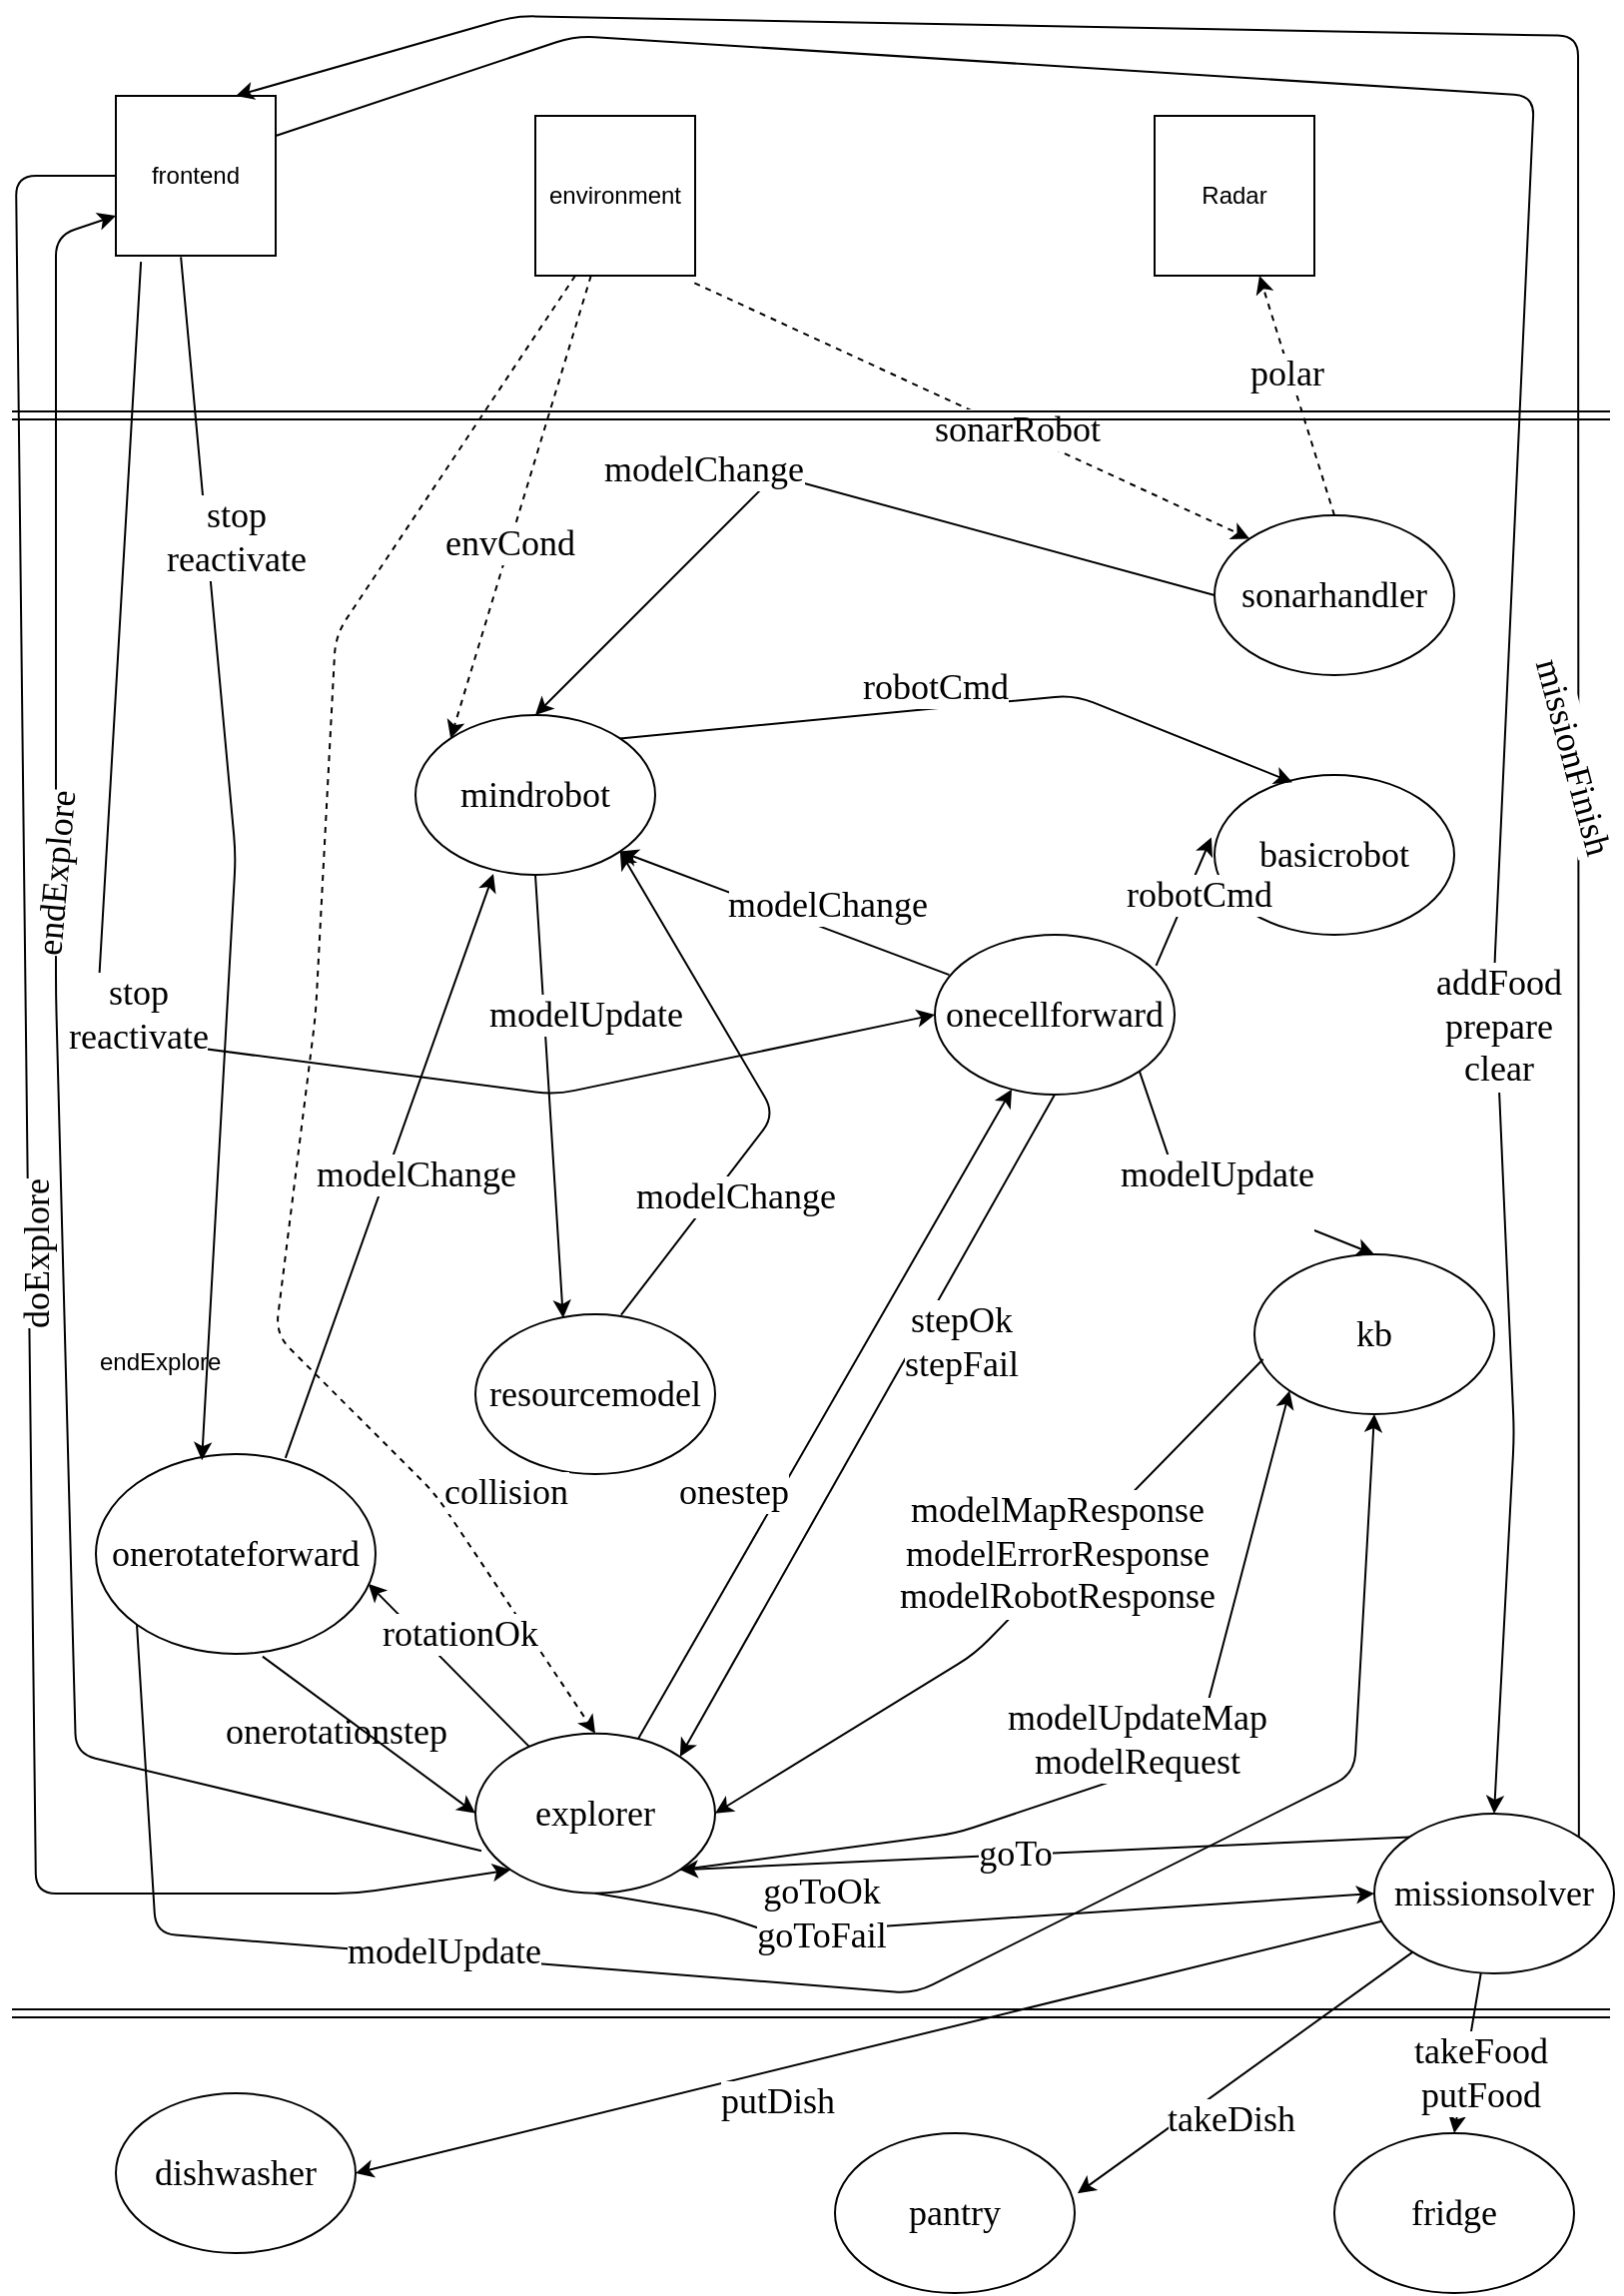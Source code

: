 <mxfile version="11.2.9" pages="1"><diagram id="qnwGsOSdM4iIrc8e4De0" name="Page-1"><mxGraphModel dx="4340" dy="2440" grid="1" gridSize="10" guides="1" tooltips="1" connect="1" arrows="1" fold="1" page="1" pageScale="1" pageWidth="827" pageHeight="1169" math="0" shadow="0"><root><mxCell id="0"/><mxCell id="1" parent="0"/><mxCell id="5xTrfEb9UXqDq4K7dNK_-1" value="&lt;span style=&quot;font-family: &amp;#34;times new roman&amp;#34; ; font-size: 18px&quot;&gt;mindrobot&lt;/span&gt;" style="ellipse;whiteSpace=wrap;html=1;" vertex="1" parent="1"><mxGeometry x="210" y="360" width="120" height="80" as="geometry"/></mxCell><mxCell id="5xTrfEb9UXqDq4K7dNK_-2" value="&lt;span style=&quot;font-family: &amp;#34;times new roman&amp;#34; ; font-size: 18px&quot;&gt;basicrobot&lt;/span&gt;" style="ellipse;whiteSpace=wrap;html=1;" vertex="1" parent="1"><mxGeometry x="610" y="390" width="120" height="80" as="geometry"/></mxCell><mxCell id="5xTrfEb9UXqDq4K7dNK_-3" value="&lt;span style=&quot;font-family: &amp;#34;times new roman&amp;#34; ; font-size: 18px&quot;&gt;onecellforward&lt;/span&gt;" style="ellipse;whiteSpace=wrap;html=1;" vertex="1" parent="1"><mxGeometry x="470" y="470" width="120" height="80" as="geometry"/></mxCell><mxCell id="5xTrfEb9UXqDq4K7dNK_-4" value="&lt;span style=&quot;font-family: &amp;#34;times new roman&amp;#34; ; font-size: 18px&quot;&gt;sonarhandler&lt;/span&gt;" style="ellipse;whiteSpace=wrap;html=1;" vertex="1" parent="1"><mxGeometry x="610" y="260" width="120" height="80" as="geometry"/></mxCell><mxCell id="5xTrfEb9UXqDq4K7dNK_-6" value="&lt;span style=&quot;font-family: &amp;#34;times new roman&amp;#34; ; font-size: 18px&quot;&gt;onerotateforward&lt;/span&gt;" style="ellipse;whiteSpace=wrap;html=1;" vertex="1" parent="1"><mxGeometry x="50" y="730" width="140" height="100" as="geometry"/></mxCell><mxCell id="5xTrfEb9UXqDq4K7dNK_-7" value="&lt;span style=&quot;font-family: &amp;#34;times new roman&amp;#34; ; font-size: 18px&quot;&gt;resourcemodel&lt;/span&gt;" style="ellipse;whiteSpace=wrap;html=1;" vertex="1" parent="1"><mxGeometry x="240" y="660" width="120" height="80" as="geometry"/></mxCell><mxCell id="5xTrfEb9UXqDq4K7dNK_-8" value="&lt;span style=&quot;font-family: &amp;#34;times new roman&amp;#34; ; font-size: 18px&quot;&gt;kb&lt;/span&gt;" style="ellipse;whiteSpace=wrap;html=1;" vertex="1" parent="1"><mxGeometry x="630" y="630" width="120" height="80" as="geometry"/></mxCell><mxCell id="5xTrfEb9UXqDq4K7dNK_-9" value="&lt;span style=&quot;font-family: &amp;#34;times new roman&amp;#34; ; font-size: 18px&quot;&gt;pantry&lt;/span&gt;" style="ellipse;whiteSpace=wrap;html=1;" vertex="1" parent="1"><mxGeometry x="420" y="1070" width="120" height="80" as="geometry"/></mxCell><mxCell id="5xTrfEb9UXqDq4K7dNK_-10" value="&lt;span style=&quot;font-family: &amp;#34;times new roman&amp;#34; ; font-size: 18px&quot;&gt;dishwasher&lt;/span&gt;" style="ellipse;whiteSpace=wrap;html=1;" vertex="1" parent="1"><mxGeometry x="60" y="1050" width="120" height="80" as="geometry"/></mxCell><mxCell id="5xTrfEb9UXqDq4K7dNK_-11" value="&lt;span style=&quot;font-family: &amp;#34;times new roman&amp;#34; ; font-size: 18px&quot;&gt;fridge&lt;/span&gt;" style="ellipse;whiteSpace=wrap;html=1;" vertex="1" parent="1"><mxGeometry x="670" y="1070" width="120" height="80" as="geometry"/></mxCell><mxCell id="5xTrfEb9UXqDq4K7dNK_-14" value="&lt;span style=&quot;font-family: &amp;#34;times new roman&amp;#34; ; font-size: 18px&quot;&gt;missionsolver&lt;/span&gt;" style="ellipse;whiteSpace=wrap;html=1;" vertex="1" parent="1"><mxGeometry x="690" y="910" width="120" height="80" as="geometry"/></mxCell><mxCell id="5xTrfEb9UXqDq4K7dNK_-15" value="&lt;span style=&quot;font-family: &amp;#34;times new roman&amp;#34; ; font-size: 18px&quot;&gt;explorer&lt;/span&gt;" style="ellipse;whiteSpace=wrap;html=1;" vertex="1" parent="1"><mxGeometry x="240" y="869.833" width="120" height="80" as="geometry"/></mxCell><mxCell id="5xTrfEb9UXqDq4K7dNK_-16" value="frontend" style="whiteSpace=wrap;html=1;aspect=fixed;" vertex="1" parent="1"><mxGeometry x="60" y="50" width="80" height="80" as="geometry"/></mxCell><mxCell id="5xTrfEb9UXqDq4K7dNK_-17" value="environment" style="whiteSpace=wrap;html=1;aspect=fixed;" vertex="1" parent="1"><mxGeometry x="270" y="60" width="80" height="80" as="geometry"/></mxCell><mxCell id="5xTrfEb9UXqDq4K7dNK_-18" value="" style="endArrow=classic;html=1;entryX=0;entryY=0;entryDx=0;entryDy=0;dashed=1;" edge="1" parent="1" source="5xTrfEb9UXqDq4K7dNK_-17" target="5xTrfEb9UXqDq4K7dNK_-1"><mxGeometry width="50" height="50" relative="1" as="geometry"><mxPoint x="490" y="290" as="sourcePoint"/><mxPoint x="390" y="270" as="targetPoint"/></mxGeometry></mxCell><mxCell id="5xTrfEb9UXqDq4K7dNK_-20" value="&lt;span style=&quot;font-family: &amp;#34;times new roman&amp;#34; ; font-size: 18px ; white-space: normal&quot;&gt;envCond&lt;/span&gt;" style="text;html=1;resizable=0;points=[];align=center;verticalAlign=middle;labelBackgroundColor=#ffffff;" vertex="1" connectable="0" parent="5xTrfEb9UXqDq4K7dNK_-18"><mxGeometry x="0.166" y="1" relative="1" as="geometry"><mxPoint x="-1" y="-1" as="offset"/></mxGeometry></mxCell><mxCell id="5xTrfEb9UXqDq4K7dNK_-19" value="" style="shape=link;html=1;" edge="1" parent="1"><mxGeometry width="50" height="50" relative="1" as="geometry"><mxPoint x="8" y="1010" as="sourcePoint"/><mxPoint x="808" y="1010" as="targetPoint"/></mxGeometry></mxCell><mxCell id="5xTrfEb9UXqDq4K7dNK_-21" value="" style="endArrow=classic;html=1;exitX=0.996;exitY=1.046;exitDx=0;exitDy=0;entryX=0;entryY=0;entryDx=0;entryDy=0;dashed=1;exitPerimeter=0;" edge="1" parent="1" source="5xTrfEb9UXqDq4K7dNK_-17" target="5xTrfEb9UXqDq4K7dNK_-4"><mxGeometry width="50" height="50" relative="1" as="geometry"><mxPoint x="110" y="91.587" as="sourcePoint"/><mxPoint x="330" y="110" as="targetPoint"/></mxGeometry></mxCell><mxCell id="5xTrfEb9UXqDq4K7dNK_-22" value="&lt;span style=&quot;font-family: &amp;#34;times new roman&amp;#34; ; font-size: 18px ; white-space: normal&quot;&gt;sonarRobot&lt;/span&gt;" style="text;html=1;resizable=0;points=[];align=center;verticalAlign=middle;labelBackgroundColor=#ffffff;" vertex="1" connectable="0" parent="5xTrfEb9UXqDq4K7dNK_-21"><mxGeometry x="0.166" y="1" relative="1" as="geometry"><mxPoint x="-1" y="-1" as="offset"/></mxGeometry></mxCell><mxCell id="5xTrfEb9UXqDq4K7dNK_-23" value="Radar" style="whiteSpace=wrap;html=1;aspect=fixed;" vertex="1" parent="1"><mxGeometry x="580" y="60" width="80" height="80" as="geometry"/></mxCell><mxCell id="5xTrfEb9UXqDq4K7dNK_-24" value="" style="endArrow=classic;html=1;exitX=0.5;exitY=0;exitDx=0;exitDy=0;dashed=1;" edge="1" parent="1" source="5xTrfEb9UXqDq4K7dNK_-4" target="5xTrfEb9UXqDq4K7dNK_-23"><mxGeometry width="50" height="50" relative="1" as="geometry"><mxPoint x="122.5" y="170.087" as="sourcePoint"/><mxPoint x="330.074" y="230.216" as="targetPoint"/></mxGeometry></mxCell><mxCell id="5xTrfEb9UXqDq4K7dNK_-25" value="&lt;span style=&quot;font-family: &amp;#34;times new roman&amp;#34; ; font-size: 18px ; white-space: normal&quot;&gt;polar&lt;/span&gt;" style="text;html=1;resizable=0;points=[];align=center;verticalAlign=middle;labelBackgroundColor=#ffffff;" vertex="1" connectable="0" parent="5xTrfEb9UXqDq4K7dNK_-24"><mxGeometry x="0.166" y="1" relative="1" as="geometry"><mxPoint x="-1" y="-1" as="offset"/></mxGeometry></mxCell><mxCell id="5xTrfEb9UXqDq4K7dNK_-26" value="" style="shape=link;html=1;" edge="1" parent="1"><mxGeometry width="50" height="50" relative="1" as="geometry"><mxPoint x="8" y="210" as="sourcePoint"/><mxPoint x="808" y="210" as="targetPoint"/></mxGeometry></mxCell><mxCell id="5xTrfEb9UXqDq4K7dNK_-29" value="" style="endArrow=classic;html=1;entryX=0.5;entryY=0;entryDx=0;entryDy=0;exitX=0.25;exitY=1;exitDx=0;exitDy=0;dashed=1;" edge="1" parent="1" source="5xTrfEb9UXqDq4K7dNK_-17" target="5xTrfEb9UXqDq4K7dNK_-15"><mxGeometry width="50" height="50" relative="1" as="geometry"><mxPoint x="173.882" y="250" as="sourcePoint"/><mxPoint x="226.574" y="681.716" as="targetPoint"/><Array as="points"><mxPoint x="170" y="320"/><mxPoint x="160" y="510"/><mxPoint x="140" y="670"/><mxPoint x="220" y="750"/></Array></mxGeometry></mxCell><mxCell id="5xTrfEb9UXqDq4K7dNK_-30" value="&lt;span style=&quot;font-family: &amp;#34;times new roman&amp;#34; ; font-size: 18px ; white-space: normal&quot;&gt;collision&lt;/span&gt;" style="text;html=1;resizable=0;points=[];align=center;verticalAlign=middle;labelBackgroundColor=#ffffff;" vertex="1" connectable="0" parent="5xTrfEb9UXqDq4K7dNK_-29"><mxGeometry x="0.166" y="1" relative="1" as="geometry"><mxPoint x="102.5" y="165" as="offset"/></mxGeometry></mxCell><mxCell id="5xTrfEb9UXqDq4K7dNK_-39" value="" style="endArrow=classic;html=1;fontColor=none;" edge="1" parent="1" source="5xTrfEb9UXqDq4K7dNK_-15" target="5xTrfEb9UXqDq4K7dNK_-3"><mxGeometry width="50" height="50" relative="1" as="geometry"><mxPoint x="320" y="820" as="sourcePoint"/><mxPoint x="370" y="770" as="targetPoint"/></mxGeometry></mxCell><mxCell id="5xTrfEb9UXqDq4K7dNK_-44" value="&lt;span style=&quot;font-family: &amp;#34;times new roman&amp;#34; ; font-size: 18px ; white-space: normal&quot;&gt;onestep&lt;/span&gt;" style="text;html=1;resizable=0;points=[];align=center;verticalAlign=middle;labelBackgroundColor=#ffffff;fontColor=none;" vertex="1" connectable="0" parent="5xTrfEb9UXqDq4K7dNK_-39"><mxGeometry x="-0.226" y="2" relative="1" as="geometry"><mxPoint x="-23.5" y="2.5" as="offset"/></mxGeometry></mxCell><mxCell id="5xTrfEb9UXqDq4K7dNK_-45" value="" style="endArrow=classic;html=1;fontColor=none;entryX=1;entryY=0;entryDx=0;entryDy=0;exitX=0.5;exitY=1;exitDx=0;exitDy=0;" edge="1" parent="1" source="5xTrfEb9UXqDq4K7dNK_-3" target="5xTrfEb9UXqDq4K7dNK_-15"><mxGeometry width="50" height="50" relative="1" as="geometry"><mxPoint x="380" y="720" as="sourcePoint"/><mxPoint x="418.718" y="850.714" as="targetPoint"/></mxGeometry></mxCell><mxCell id="5xTrfEb9UXqDq4K7dNK_-46" value="&lt;span style=&quot;font-family: &amp;#34;helvetica&amp;#34; , &amp;#34;arial&amp;#34; , sans-serif ; font-size: 0px ; background-color: rgb(248 , 249 , 250)&quot;&gt;%3CmxGraphModel%3E%3Croot%3E%3CmxCell%20id%3D%220%22%2F%3E%3CmxCell%20id%3D%221%22%20parent%3D%220%22%2F%3E%3CmxCell%20id%3D%222%22%20value%3D%22%22%20style%3D%22endArrow%3Dclassic%3Bhtml%3D1%3BfontColor%3Dnone%3B%22%20edge%3D%221%22%20parent%3D%221%22%3E%3CmxGeometry%20width%3D%2250%22%20height%3D%2250%22%20relative%3D%221%22%20as%3D%22geometry%22%3E%3CmxPoint%20x%3D%22364.394%22%20y%3D%22689.105%22%20as%3D%22sourcePoint%22%2F%3E%3CmxPoint%20x%3D%22408.718%22%20y%3D%22840.714%22%20as%3D%22targetPoint%22%2F%3E%3C%2FmxGeometry%3E%3C%2FmxCell%3E%3CmxCell%20id%3D%223%22%20value%3D%22%26lt%3Bspan%20style%3D%26quot%3Btext-align%3A%20left%20%3B%20background-color%3A%20rgb(248%20%2C%20249%20%2C%20250)%26quot%3B%26gt%3Bonestep%26lt%3B%2Fspan%26gt%3B%22%20style%3D%22text%3Bhtml%3D1%3Bresizable%3D0%3Bpoints%3D%5B%5D%3Balign%3Dcenter%3BverticalAlign%3Dmiddle%3BlabelBackgroundColor%3D%23ffffff%3BfontColor%3Dnone%3B%22%20vertex%3D%221%22%20connectable%3D%220%22%20parent%3D%222%22%3E%3CmxGeometry%20x%3D%22-0.226%22%20y%3D%222%22%20relative%3D%221%22%20as%3D%22geometry%22%3E%3CmxPoint%20as%3D%22offset%22%2F%3E%3C%2FmxGeometry%3E%3C%2FmxCell%3E%3C%2Froot%3E%3C%2FmxGraphModel%3E&lt;/span&gt;&lt;span style=&quot;font-family: &amp;#34;helvetica&amp;#34; , &amp;#34;arial&amp;#34; , sans-serif ; font-size: 0px ; background-color: rgb(248 , 249 , 250)&quot;&gt;%3CmxGraphModel%3E%3Croot%3E%3CmxCell%20id%3D%220%22%2F%3E%3CmxCell%20id%3D%221%22%20parent%3D%220%22%2F%3E%3CmxCell%20id%3D%222%22%20value%3D%22%22%20style%3D%22endArrow%3Dclassic%3Bhtml%3D1%3BfontColor%3Dnone%3B%22%20edge%3D%221%22%20parent%3D%221%22%3E%3CmxGeometry%20width%3D%2250%22%20height%3D%2250%22%20relative%3D%221%22%20as%3D%22geometry%22%3E%3CmxPoint%20x%3D%22364.394%22%20y%3D%22689.105%22%20as%3D%22sourcePoint%22%2F%3E%3CmxPoint%20x%3D%22408.718%22%20y%3D%22840.714%22%20as%3D%22targetPoint%22%2F%3E%3C%2FmxGeometry%3E%3C%2FmxCell%3E%3CmxCell%20id%3D%223%22%20value%3D%22%26lt%3Bspan%20style%3D%26quot%3Btext-align%3A%20left%20%3B%20background-color%3A%20rgb(248%20%2C%20249%20%2C%20250)%26quot%3B%26gt%3Bonestep%26lt%3B%2Fspan%26gt%3B%22%20style%3D%22text%3Bhtml%3D1%3Bresizable%3D0%3Bpoints%3D%5B%5D%3Balign%3Dcenter%3BverticalAlign%3Dmiddle%3BlabelBackgroundColor%3D%23ffffff%3BfontColor%3Dnone%3B%22%20vertex%3D%221%22%20connectable%3D%220%22%20parent%3D%222%22%3E%3CmxGeometry%20x%3D%22-0.226%22%20y%3D%222%22%20relative%3D%221%22%20as%3D%22geometry%22%3E%3CmxPoint%20as%3D%22offset%22%2F%3E%3C%2FmxGeometry%3E%3C%2FmxCell%3E%3C%2Froot%3E%3C%2FmxGraphModel%3E&lt;/span&gt;&lt;span style=&quot;font-family: &amp;#34;times new roman&amp;#34; ; font-size: 18px ; white-space: normal&quot;&gt;stepOk&lt;br&gt;&lt;/span&gt;&lt;span style=&quot;font-family: &amp;#34;times new roman&amp;#34; ; font-size: 18px ; white-space: normal&quot;&gt;stepFail&lt;/span&gt;" style="text;html=1;resizable=0;points=[];align=center;verticalAlign=middle;labelBackgroundColor=#ffffff;fontColor=none;" vertex="1" connectable="0" parent="5xTrfEb9UXqDq4K7dNK_-45"><mxGeometry x="-0.226" y="2" relative="1" as="geometry"><mxPoint x="23.5" y="-5.5" as="offset"/></mxGeometry></mxCell><mxCell id="5xTrfEb9UXqDq4K7dNK_-47" value="" style="endArrow=classic;html=1;fontColor=none;entryX=0.974;entryY=0.649;entryDx=0;entryDy=0;entryPerimeter=0;" edge="1" parent="1" source="5xTrfEb9UXqDq4K7dNK_-15" target="5xTrfEb9UXqDq4K7dNK_-6"><mxGeometry width="50" height="50" relative="1" as="geometry"><mxPoint x="189.894" y="664.105" as="sourcePoint"/><mxPoint x="234.218" y="815.714" as="targetPoint"/></mxGeometry></mxCell><mxCell id="5xTrfEb9UXqDq4K7dNK_-48" value="&lt;span style=&quot;font-family: &amp;#34;times new roman&amp;#34; ; font-size: 18px ; white-space: normal&quot;&gt;onerotationstep&lt;/span&gt;" style="text;html=1;resizable=0;points=[];align=center;verticalAlign=middle;labelBackgroundColor=#ffffff;fontColor=none;" vertex="1" connectable="0" parent="5xTrfEb9UXqDq4K7dNK_-47"><mxGeometry x="-0.226" y="2" relative="1" as="geometry"><mxPoint x="-64.5" y="22.5" as="offset"/></mxGeometry></mxCell><mxCell id="5xTrfEb9UXqDq4K7dNK_-49" value="" style="endArrow=classic;html=1;fontColor=none;entryX=0;entryY=0.5;entryDx=0;entryDy=0;exitX=0.596;exitY=1.013;exitDx=0;exitDy=0;exitPerimeter=0;" edge="1" parent="1" source="5xTrfEb9UXqDq4K7dNK_-6" target="5xTrfEb9UXqDq4K7dNK_-15"><mxGeometry width="50" height="50" relative="1" as="geometry"><mxPoint x="446.68" y="847.76" as="sourcePoint"/><mxPoint x="405.426" y="688.118" as="targetPoint"/></mxGeometry></mxCell><mxCell id="5xTrfEb9UXqDq4K7dNK_-50" value="&lt;span style=&quot;font-family: &amp;#34;times new roman&amp;#34; ; font-size: 18px ; white-space: normal&quot;&gt;rotationOk&lt;/span&gt;" style="text;html=1;resizable=0;points=[];align=center;verticalAlign=middle;labelBackgroundColor=#ffffff;fontColor=none;" vertex="1" connectable="0" parent="5xTrfEb9UXqDq4K7dNK_-49"><mxGeometry x="-0.226" y="2" relative="1" as="geometry"><mxPoint x="56.5" y="-40" as="offset"/></mxGeometry></mxCell><mxCell id="5xTrfEb9UXqDq4K7dNK_-51" value="" style="endArrow=classic;html=1;fontColor=none;entryX=0.379;entryY=0.031;entryDx=0;entryDy=0;entryPerimeter=0;exitX=0.407;exitY=1.009;exitDx=0;exitDy=0;exitPerimeter=0;" edge="1" parent="1" source="5xTrfEb9UXqDq4K7dNK_-16" target="5xTrfEb9UXqDq4K7dNK_-6"><mxGeometry width="50" height="50" relative="1" as="geometry"><mxPoint x="90" y="570" as="sourcePoint"/><mxPoint x="303.0" y="659.833" as="targetPoint"/><Array as="points"><mxPoint x="120" y="430"/></Array></mxGeometry></mxCell><mxCell id="5xTrfEb9UXqDq4K7dNK_-53" value="&lt;span style=&quot;font-family: &amp;#34;times new roman&amp;#34; ; font-size: 18px ; white-space: normal&quot;&gt;stop&lt;br&gt;&lt;/span&gt;&lt;span style=&quot;font-family: &amp;#34;times new roman&amp;#34; ; font-size: 18px ; white-space: normal&quot;&gt;reactivate&lt;/span&gt;&lt;span style=&quot;font-family: &amp;#34;times new roman&amp;#34; ; font-size: 18px ; white-space: normal&quot;&gt;&lt;br&gt;&lt;/span&gt;" style="text;html=1;resizable=0;points=[];align=center;verticalAlign=middle;labelBackgroundColor=#ffffff;fontColor=none;" vertex="1" connectable="0" parent="5xTrfEb9UXqDq4K7dNK_-51"><mxGeometry x="0.005" y="15" relative="1" as="geometry"><mxPoint x="-15" y="-163.5" as="offset"/></mxGeometry></mxCell><mxCell id="5xTrfEb9UXqDq4K7dNK_-54" value="" style="endArrow=classic;html=1;fontColor=none;entryX=0;entryY=0.5;entryDx=0;entryDy=0;exitX=0.157;exitY=1.038;exitDx=0;exitDy=0;exitPerimeter=0;" edge="1" parent="1" source="5xTrfEb9UXqDq4K7dNK_-16" target="5xTrfEb9UXqDq4K7dNK_-3"><mxGeometry width="50" height="50" relative="1" as="geometry"><mxPoint x="50" y="120" as="sourcePoint"/><mxPoint x="143.06" y="763.1" as="targetPoint"/><Array as="points"><mxPoint x="50" y="520"/><mxPoint x="280" y="550"/></Array></mxGeometry></mxCell><mxCell id="5xTrfEb9UXqDq4K7dNK_-56" value="&lt;span style=&quot;font-family: &amp;#34;times new roman&amp;#34; ; font-size: 18px ; white-space: normal&quot;&gt;stop&lt;br&gt;&lt;/span&gt;&lt;span style=&quot;font-family: &amp;#34;times new roman&amp;#34; ; font-size: 18px ; white-space: normal&quot;&gt;reactivate&lt;/span&gt;&lt;span style=&quot;font-family: &amp;#34;times new roman&amp;#34; ; font-size: 18px ; white-space: normal&quot;&gt;&lt;br&gt;&lt;/span&gt;" style="text;html=1;resizable=0;points=[];align=center;verticalAlign=middle;labelBackgroundColor=#ffffff;fontColor=none;" vertex="1" connectable="0" parent="5xTrfEb9UXqDq4K7dNK_-54"><mxGeometry x="0.005" y="15" relative="1" as="geometry"><mxPoint x="-2.5" y="2" as="offset"/></mxGeometry></mxCell><mxCell id="5xTrfEb9UXqDq4K7dNK_-57" value="" style="endArrow=classic;html=1;fontColor=none;entryX=-0.013;entryY=0.391;entryDx=0;entryDy=0;entryPerimeter=0;exitX=0.923;exitY=0.193;exitDx=0;exitDy=0;exitPerimeter=0;" edge="1" parent="1" source="5xTrfEb9UXqDq4K7dNK_-3" target="5xTrfEb9UXqDq4K7dNK_-2"><mxGeometry width="50" height="50" relative="1" as="geometry"><mxPoint x="510" y="664" as="sourcePoint"/><mxPoint x="580" y="688" as="targetPoint"/></mxGeometry></mxCell><mxCell id="5xTrfEb9UXqDq4K7dNK_-58" value="&lt;span style=&quot;font-family: &amp;#34;times new roman&amp;#34; ; font-size: 18px ; white-space: normal&quot;&gt;robotCmd&lt;/span&gt;" style="text;html=1;resizable=0;points=[];align=center;verticalAlign=middle;labelBackgroundColor=#ffffff;fontColor=none;" vertex="1" connectable="0" parent="5xTrfEb9UXqDq4K7dNK_-57"><mxGeometry x="-0.226" y="2" relative="1" as="geometry"><mxPoint x="12" y="-10.5" as="offset"/></mxGeometry></mxCell><mxCell id="5xTrfEb9UXqDq4K7dNK_-59" value="" style="endArrow=classic;html=1;fontColor=none;entryX=0.325;entryY=0.046;entryDx=0;entryDy=0;exitX=1;exitY=0;exitDx=0;exitDy=0;entryPerimeter=0;" edge="1" parent="1" source="5xTrfEb9UXqDq4K7dNK_-1" target="5xTrfEb9UXqDq4K7dNK_-2"><mxGeometry width="50" height="50" relative="1" as="geometry"><mxPoint x="480.76" y="865.44" as="sourcePoint"/><mxPoint x="556.04" y="707.74" as="targetPoint"/><Array as="points"><mxPoint x="540" y="350"/></Array></mxGeometry></mxCell><mxCell id="5xTrfEb9UXqDq4K7dNK_-60" value="&lt;span style=&quot;font-family: &amp;#34;times new roman&amp;#34; ; font-size: 18px ; white-space: normal&quot;&gt;robotCmd&lt;/span&gt;" style="text;html=1;resizable=0;points=[];align=center;verticalAlign=middle;labelBackgroundColor=#ffffff;fontColor=none;" vertex="1" connectable="0" parent="5xTrfEb9UXqDq4K7dNK_-59"><mxGeometry x="-0.226" y="2" relative="1" as="geometry"><mxPoint x="24" y="-11.5" as="offset"/></mxGeometry></mxCell><mxCell id="5xTrfEb9UXqDq4K7dNK_-61" value="" style="endArrow=classic;html=1;fontColor=none;exitX=0.06;exitY=0.251;exitDx=0;exitDy=0;exitPerimeter=0;entryX=1;entryY=1;entryDx=0;entryDy=0;" edge="1" parent="1" source="5xTrfEb9UXqDq4K7dNK_-3" target="5xTrfEb9UXqDq4K7dNK_-1"><mxGeometry width="50" height="50" relative="1" as="geometry"><mxPoint x="370" y="950" as="sourcePoint"/><mxPoint x="280" y="800" as="targetPoint"/><Array as="points"/></mxGeometry></mxCell><mxCell id="5xTrfEb9UXqDq4K7dNK_-62" value="&lt;span style=&quot;font-family: &amp;#34;times new roman&amp;#34; ; font-size: 18px ; white-space: normal&quot;&gt;modelChange&lt;/span&gt;" style="text;html=1;resizable=0;points=[];align=center;verticalAlign=middle;labelBackgroundColor=#ffffff;fontColor=none;" vertex="1" connectable="0" parent="5xTrfEb9UXqDq4K7dNK_-61"><mxGeometry x="-0.226" y="2" relative="1" as="geometry"><mxPoint x="2.5" y="-13.5" as="offset"/></mxGeometry></mxCell><mxCell id="5xTrfEb9UXqDq4K7dNK_-65" value="" style="endArrow=classic;html=1;fontColor=none;exitX=0.678;exitY=0.019;exitDx=0;exitDy=0;exitPerimeter=0;entryX=0.325;entryY=0.994;entryDx=0;entryDy=0;entryPerimeter=0;" edge="1" parent="1" source="5xTrfEb9UXqDq4K7dNK_-6" target="5xTrfEb9UXqDq4K7dNK_-1"><mxGeometry width="50" height="50" relative="1" as="geometry"><mxPoint x="365.2" y="680.08" as="sourcePoint"/><mxPoint x="272.426" y="608.284" as="targetPoint"/><Array as="points"/></mxGeometry></mxCell><mxCell id="5xTrfEb9UXqDq4K7dNK_-66" value="&lt;span style=&quot;font-family: &amp;#34;times new roman&amp;#34; ; font-size: 18px ; white-space: normal&quot;&gt;modelChange&lt;/span&gt;" style="text;html=1;resizable=0;points=[];align=center;verticalAlign=middle;labelBackgroundColor=#ffffff;fontColor=none;" vertex="1" connectable="0" parent="5xTrfEb9UXqDq4K7dNK_-65"><mxGeometry x="-0.226" y="2" relative="1" as="geometry"><mxPoint x="26.5" y="-28" as="offset"/></mxGeometry></mxCell><mxCell id="5xTrfEb9UXqDq4K7dNK_-67" value="" style="endArrow=classic;html=1;fontColor=none;exitX=0.5;exitY=1;exitDx=0;exitDy=0;entryX=0.366;entryY=0.024;entryDx=0;entryDy=0;entryPerimeter=0;" edge="1" parent="1" source="5xTrfEb9UXqDq4K7dNK_-1" target="5xTrfEb9UXqDq4K7dNK_-7"><mxGeometry width="50" height="50" relative="1" as="geometry"><mxPoint x="365.2" y="680.08" as="sourcePoint"/><mxPoint x="340" y="580" as="targetPoint"/><Array as="points"/></mxGeometry></mxCell><mxCell id="5xTrfEb9UXqDq4K7dNK_-68" value="&lt;span style=&quot;font-family: &amp;#34;times new roman&amp;#34; ; font-size: 18px ; white-space: normal&quot;&gt;modelUpdate&lt;/span&gt;" style="text;html=1;resizable=0;points=[];align=center;verticalAlign=middle;labelBackgroundColor=#ffffff;fontColor=none;" vertex="1" connectable="0" parent="5xTrfEb9UXqDq4K7dNK_-67"><mxGeometry x="-0.226" y="2" relative="1" as="geometry"><mxPoint x="17.5" y="-16" as="offset"/></mxGeometry></mxCell><mxCell id="5xTrfEb9UXqDq4K7dNK_-69" value="" style="endArrow=classic;html=1;fontColor=none;exitX=0;exitY=0.5;exitDx=0;exitDy=0;entryX=0.5;entryY=0;entryDx=0;entryDy=0;" edge="1" parent="1" source="5xTrfEb9UXqDq4K7dNK_-4" target="5xTrfEb9UXqDq4K7dNK_-1"><mxGeometry width="50" height="50" relative="1" as="geometry"><mxPoint x="290.0" y="580" as="sourcePoint"/><mxPoint x="418.0" y="600" as="targetPoint"/><Array as="points"><mxPoint x="390" y="240"/></Array></mxGeometry></mxCell><mxCell id="5xTrfEb9UXqDq4K7dNK_-70" value="&lt;span style=&quot;font-family: &amp;#34;times new roman&amp;#34; ; font-size: 18px ; white-space: normal&quot;&gt;modelChange&lt;/span&gt;" style="text;html=1;resizable=0;points=[];align=center;verticalAlign=middle;labelBackgroundColor=#ffffff;fontColor=none;" vertex="1" connectable="0" parent="5xTrfEb9UXqDq4K7dNK_-69"><mxGeometry x="-0.226" y="2" relative="1" as="geometry"><mxPoint x="-107" y="-25" as="offset"/></mxGeometry></mxCell><mxCell id="5xTrfEb9UXqDq4K7dNK_-71" value="" style="endArrow=classic;html=1;fontColor=none;exitX=0;exitY=1;exitDx=0;exitDy=0;entryX=0.5;entryY=1;entryDx=0;entryDy=0;" edge="1" parent="1" source="5xTrfEb9UXqDq4K7dNK_-6" target="5xTrfEb9UXqDq4K7dNK_-8"><mxGeometry width="50" height="50" relative="1" as="geometry"><mxPoint x="134.92" y="741.9" as="sourcePoint"/><mxPoint x="209" y="619.52" as="targetPoint"/><Array as="points"><mxPoint x="80" y="970"/><mxPoint x="460" y="1000"/><mxPoint x="680" y="890"/></Array></mxGeometry></mxCell><mxCell id="5xTrfEb9UXqDq4K7dNK_-72" value="&lt;span style=&quot;font-family: &amp;#34;times new roman&amp;#34; ; font-size: 18px ; white-space: normal&quot;&gt;modelUpdate&lt;/span&gt;&lt;span style=&quot;font-family: &amp;#34;times new roman&amp;#34; ; font-size: 18px ; white-space: normal&quot;&gt;&lt;br&gt;&lt;/span&gt;" style="text;html=1;resizable=0;points=[];align=center;verticalAlign=middle;labelBackgroundColor=#ffffff;fontColor=none;" vertex="1" connectable="0" parent="5xTrfEb9UXqDq4K7dNK_-71"><mxGeometry x="-0.226" y="2" relative="1" as="geometry"><mxPoint x="-73.5" y="-6.5" as="offset"/></mxGeometry></mxCell><mxCell id="5xTrfEb9UXqDq4K7dNK_-73" value="" style="endArrow=classic;html=1;fontColor=none;exitX=1;exitY=1;exitDx=0;exitDy=0;" edge="1" parent="1" source="5xTrfEb9UXqDq4K7dNK_-3"><mxGeometry width="50" height="50" relative="1" as="geometry"><mxPoint x="60.419" y="825.295" as="sourcePoint"/><mxPoint x="690" y="630" as="targetPoint"/><Array as="points"><mxPoint x="590" y="590"/></Array></mxGeometry></mxCell><mxCell id="5xTrfEb9UXqDq4K7dNK_-74" value="&lt;span style=&quot;font-family: &amp;#34;times new roman&amp;#34; ; font-size: 18px ; white-space: normal&quot;&gt;modelUpdate&lt;br&gt;&lt;/span&gt;&lt;span style=&quot;font-family: &amp;#34;times new roman&amp;#34; ; font-size: 18px ; white-space: normal&quot;&gt;&lt;br&gt;&lt;/span&gt;" style="text;html=1;resizable=0;points=[];align=center;verticalAlign=middle;labelBackgroundColor=#ffffff;fontColor=none;" vertex="1" connectable="0" parent="5xTrfEb9UXqDq4K7dNK_-73"><mxGeometry x="-0.226" y="2" relative="1" as="geometry"><mxPoint x="12.5" y="9" as="offset"/></mxGeometry></mxCell><mxCell id="5xTrfEb9UXqDq4K7dNK_-75" value="" style="endArrow=classic;html=1;fontColor=none;exitX=1;exitY=1;exitDx=0;exitDy=0;entryX=0;entryY=1;entryDx=0;entryDy=0;" edge="1" parent="1" source="5xTrfEb9UXqDq4K7dNK_-15" target="5xTrfEb9UXqDq4K7dNK_-8"><mxGeometry width="50" height="50" relative="1" as="geometry"><mxPoint x="410" y="990" as="sourcePoint"/><mxPoint x="460" y="940" as="targetPoint"/><Array as="points"><mxPoint x="480" y="920"/><mxPoint x="600" y="880"/></Array></mxGeometry></mxCell><mxCell id="5xTrfEb9UXqDq4K7dNK_-76" value="&lt;span style=&quot;font-family: &amp;#34;times new roman&amp;#34; ; font-size: 18px ; white-space: normal&quot;&gt;modelUpdateMap&lt;br&gt;&lt;/span&gt;&lt;span style=&quot;font-family: &amp;#34;times new roman&amp;#34; ; font-size: 18px ; white-space: normal&quot;&gt;modelRequest&lt;/span&gt;&lt;span style=&quot;font-family: &amp;#34;times new roman&amp;#34; ; font-size: 18px ; white-space: normal&quot;&gt;&lt;br&gt;&lt;/span&gt;" style="text;html=1;resizable=0;points=[];align=center;verticalAlign=middle;labelBackgroundColor=#ffffff;fontColor=none;" vertex="1" connectable="0" parent="5xTrfEb9UXqDq4K7dNK_-75"><mxGeometry x="-0.133" y="2" relative="1" as="geometry"><mxPoint x="36.5" y="-27" as="offset"/></mxGeometry></mxCell><mxCell id="5xTrfEb9UXqDq4K7dNK_-79" value="" style="endArrow=classic;html=1;fontColor=none;entryX=1;entryY=0.5;entryDx=0;entryDy=0;exitX=0.036;exitY=0.656;exitDx=0;exitDy=0;exitPerimeter=0;" edge="1" parent="1" source="5xTrfEb9UXqDq4K7dNK_-8" target="5xTrfEb9UXqDq4K7dNK_-15"><mxGeometry width="50" height="50" relative="1" as="geometry"><mxPoint x="420" y="970" as="sourcePoint"/><mxPoint x="470" y="920" as="targetPoint"/><Array as="points"><mxPoint x="490" y="830"/></Array></mxGeometry></mxCell><mxCell id="5xTrfEb9UXqDq4K7dNK_-80" value="&lt;span style=&quot;font-family: &amp;#34;times new roman&amp;#34; ; font-size: 18px ; white-space: normal&quot;&gt;modelMapResponse&lt;br&gt;&lt;/span&gt;&lt;span style=&quot;font-family: &amp;#34;times new roman&amp;#34; ; font-size: 18px ; white-space: normal&quot;&gt;modelErrorResponse&lt;br&gt;&lt;/span&gt;&lt;span style=&quot;font-family: &amp;#34;times new roman&amp;#34; ; font-size: 18px ; white-space: normal&quot;&gt;modelRobotResponse&lt;/span&gt;&lt;span style=&quot;font-family: &amp;#34;times new roman&amp;#34; ; font-size: 18px ; white-space: normal&quot;&gt;&lt;br&gt;&lt;/span&gt;" style="text;html=1;resizable=0;points=[];align=center;verticalAlign=middle;labelBackgroundColor=#ffffff;fontColor=none;" vertex="1" connectable="0" parent="5xTrfEb9UXqDq4K7dNK_-79"><mxGeometry x="0.324" y="-4" relative="1" as="geometry"><mxPoint x="69" y="-63" as="offset"/></mxGeometry></mxCell><mxCell id="5xTrfEb9UXqDq4K7dNK_-81" value="&lt;span style=&quot;font-family: &amp;#34;times new roman&amp;#34; ; font-size: 18px ; white-space: normal&quot;&gt;takeFood&lt;br&gt;&lt;/span&gt;&lt;span style=&quot;font-family: &amp;#34;times new roman&amp;#34; ; font-size: 18px ; white-space: normal&quot;&gt;putFood&lt;/span&gt;&lt;span style=&quot;font-family: &amp;#34;times new roman&amp;#34; ; font-size: 18px ; white-space: normal&quot;&gt;&lt;br&gt;&lt;/span&gt;" style="endArrow=classic;html=1;fontColor=none;entryX=0.5;entryY=0;entryDx=0;entryDy=0;" edge="1" parent="1" source="5xTrfEb9UXqDq4K7dNK_-14" target="5xTrfEb9UXqDq4K7dNK_-11"><mxGeometry x="0.218" y="8" width="50" height="50" relative="1" as="geometry"><mxPoint x="760" y="860" as="sourcePoint"/><mxPoint x="810" y="810" as="targetPoint"/><mxPoint as="offset"/></mxGeometry></mxCell><mxCell id="5xTrfEb9UXqDq4K7dNK_-84" value="&lt;span style=&quot;font-family: &amp;#34;times new roman&amp;#34; ; font-size: 18px ; white-space: normal&quot;&gt;takeDish&lt;/span&gt;" style="endArrow=classic;html=1;fontColor=none;entryX=1.012;entryY=0.377;entryDx=0;entryDy=0;entryPerimeter=0;" edge="1" parent="1" source="5xTrfEb9UXqDq4K7dNK_-14" target="5xTrfEb9UXqDq4K7dNK_-9"><mxGeometry x="0.192" y="15" width="50" height="50" relative="1" as="geometry"><mxPoint x="753.374" y="999.755" as="sourcePoint"/><mxPoint x="740.0" y="1080" as="targetPoint"/><mxPoint as="offset"/></mxGeometry></mxCell><mxCell id="5xTrfEb9UXqDq4K7dNK_-85" value="&lt;span style=&quot;font-family: &amp;#34;times new roman&amp;#34; ; font-size: 18px ; white-space: normal&quot;&gt;putDish&lt;/span&gt;" style="endArrow=classic;html=1;fontColor=none;entryX=1;entryY=0.5;entryDx=0;entryDy=0;" edge="1" parent="1" source="5xTrfEb9UXqDq4K7dNK_-14" target="5xTrfEb9UXqDq4K7dNK_-10"><mxGeometry x="0.192" y="15" width="50" height="50" relative="1" as="geometry"><mxPoint x="719.361" y="989.428" as="sourcePoint"/><mxPoint x="551.44" y="1110.16" as="targetPoint"/><mxPoint as="offset"/></mxGeometry></mxCell><mxCell id="5xTrfEb9UXqDq4K7dNK_-87" value="" style="endArrow=classic;html=1;fontColor=none;exitX=0.5;exitY=1;exitDx=0;exitDy=0;entryX=0;entryY=0.5;entryDx=0;entryDy=0;" edge="1" parent="1" source="5xTrfEb9UXqDq4K7dNK_-15" target="5xTrfEb9UXqDq4K7dNK_-14"><mxGeometry x="-0.578" y="-3" width="50" height="50" relative="1" as="geometry"><mxPoint x="740" y="870" as="sourcePoint"/><mxPoint x="790" y="820" as="targetPoint"/><Array as="points"><mxPoint x="360" y="960"/><mxPoint x="390" y="970"/></Array><mxPoint as="offset"/></mxGeometry></mxCell><mxCell id="5xTrfEb9UXqDq4K7dNK_-92" value="&lt;span style=&quot;font-family: &amp;#34;times new roman&amp;#34; ; font-size: 18px ; white-space: normal&quot;&gt;goToOk&lt;br&gt;&lt;/span&gt;&lt;span style=&quot;font-family: &amp;#34;times new roman&amp;#34; ; font-size: 18px ; white-space: normal&quot;&gt;goToFail&lt;/span&gt;&lt;span style=&quot;font-family: &amp;#34;times new roman&amp;#34; ; font-size: 18px ; white-space: normal&quot;&gt;&lt;br&gt;&lt;/span&gt;" style="text;html=1;resizable=0;points=[];align=center;verticalAlign=middle;labelBackgroundColor=#ffffff;fontColor=none;" vertex="1" connectable="0" parent="5xTrfEb9UXqDq4K7dNK_-87"><mxGeometry x="-0.404" y="-3" relative="1" as="geometry"><mxPoint x="-1.5" y="-11.5" as="offset"/></mxGeometry></mxCell><mxCell id="5xTrfEb9UXqDq4K7dNK_-89" value="" style="endArrow=classic;html=1;fontColor=none;exitX=0;exitY=0;exitDx=0;exitDy=0;entryX=1;entryY=1;entryDx=0;entryDy=0;" edge="1" parent="1" source="5xTrfEb9UXqDq4K7dNK_-14" target="5xTrfEb9UXqDq4K7dNK_-15"><mxGeometry width="50" height="50" relative="1" as="geometry"><mxPoint x="720" y="860" as="sourcePoint"/><mxPoint x="770" y="810" as="targetPoint"/></mxGeometry></mxCell><mxCell id="5xTrfEb9UXqDq4K7dNK_-90" value="&lt;span style=&quot;font-family: &amp;#34;times new roman&amp;#34; ; font-size: 18px ; white-space: normal&quot;&gt;goTo&lt;/span&gt;" style="text;html=1;resizable=0;points=[];align=center;verticalAlign=middle;labelBackgroundColor=#ffffff;fontColor=none;" vertex="1" connectable="0" parent="5xTrfEb9UXqDq4K7dNK_-89"><mxGeometry x="0.257" y="3" relative="1" as="geometry"><mxPoint x="31.5" y="-5" as="offset"/></mxGeometry></mxCell><mxCell id="5xTrfEb9UXqDq4K7dNK_-93" value="" style="endArrow=classic;html=1;fontColor=none;entryX=0.5;entryY=0;entryDx=0;entryDy=0;exitX=1;exitY=0.25;exitDx=0;exitDy=0;" edge="1" parent="1" source="5xTrfEb9UXqDq4K7dNK_-16" target="5xTrfEb9UXqDq4K7dNK_-14"><mxGeometry width="50" height="50" relative="1" as="geometry"><mxPoint x="800" y="50" as="sourcePoint"/><mxPoint x="790" y="770" as="targetPoint"/><Array as="points"><mxPoint x="290" y="20"/><mxPoint x="770" y="50"/><mxPoint x="750" y="490"/><mxPoint x="760" y="720"/></Array></mxGeometry></mxCell><mxCell id="5xTrfEb9UXqDq4K7dNK_-94" value="&lt;span style=&quot;font-family: &amp;#34;times new roman&amp;#34; ; font-size: 18px ; white-space: normal&quot;&gt;addFood&lt;br&gt;&lt;/span&gt;&lt;span style=&quot;font-family: &amp;#34;times new roman&amp;#34; ; font-size: 18px ; white-space: normal&quot;&gt;prepare&lt;br&gt;&lt;/span&gt;&lt;span style=&quot;font-family: &amp;#34;times new roman&amp;#34; ; font-size: 18px ; white-space: normal&quot;&gt;clear&lt;/span&gt;&lt;span style=&quot;font-family: &amp;#34;times new roman&amp;#34; ; font-size: 18px ; white-space: normal&quot;&gt;&lt;br&gt;&lt;/span&gt;" style="text;html=1;resizable=0;points=[];align=center;verticalAlign=middle;labelBackgroundColor=#ffffff;fontColor=none;" vertex="1" connectable="0" parent="5xTrfEb9UXqDq4K7dNK_-93"><mxGeometry x="0.474" y="1" relative="1" as="geometry"><mxPoint as="offset"/></mxGeometry></mxCell><mxCell id="5xTrfEb9UXqDq4K7dNK_-97" value="" style="endArrow=classic;html=1;fontColor=none;exitX=1;exitY=0;exitDx=0;exitDy=0;entryX=0.75;entryY=0;entryDx=0;entryDy=0;" edge="1" parent="1" source="5xTrfEb9UXqDq4K7dNK_-14" target="5xTrfEb9UXqDq4K7dNK_-16"><mxGeometry width="50" height="50" relative="1" as="geometry"><mxPoint x="800" y="860" as="sourcePoint"/><mxPoint x="850" y="810" as="targetPoint"/><Array as="points"><mxPoint x="792" y="20"/><mxPoint x="260" y="10"/></Array></mxGeometry></mxCell><mxCell id="5xTrfEb9UXqDq4K7dNK_-99" value="&lt;span style=&quot;font-family: &amp;#34;times new roman&amp;#34; ; font-size: 18px ; white-space: normal&quot;&gt;missionFinish&lt;/span&gt;" style="text;html=1;resizable=0;points=[];align=center;verticalAlign=middle;labelBackgroundColor=#ffffff;fontColor=none;rotation=75;" vertex="1" connectable="0" parent="5xTrfEb9UXqDq4K7dNK_-97"><mxGeometry x="-0.352" y="-4" relative="1" as="geometry"><mxPoint x="-6" y="-30" as="offset"/></mxGeometry></mxCell><mxCell id="5xTrfEb9UXqDq4K7dNK_-100" value="" style="endArrow=classic;html=1;fontColor=none;exitX=0;exitY=0.5;exitDx=0;exitDy=0;entryX=0;entryY=1;entryDx=0;entryDy=0;" edge="1" parent="1" source="5xTrfEb9UXqDq4K7dNK_-16" target="5xTrfEb9UXqDq4K7dNK_-15"><mxGeometry width="50" height="50" relative="1" as="geometry"><mxPoint x="140" y="180" as="sourcePoint"/><mxPoint x="120" y="450" as="targetPoint"/><Array as="points"><mxPoint x="10" y="90"/><mxPoint x="20" y="950"/><mxPoint x="180" y="950"/></Array></mxGeometry></mxCell><mxCell id="5xTrfEb9UXqDq4K7dNK_-103" value="&lt;span style=&quot;font-family: &amp;#34;times new roman&amp;#34; ; font-size: 18px ; white-space: normal&quot;&gt;doExplore&lt;/span&gt;" style="text;html=1;resizable=0;points=[];align=center;verticalAlign=middle;labelBackgroundColor=#ffffff;fontColor=none;rotation=-90;" vertex="1" connectable="0" parent="5xTrfEb9UXqDq4K7dNK_-100"><mxGeometry x="-0.315" y="-3" relative="1" as="geometry"><mxPoint x="9" y="196.5" as="offset"/></mxGeometry></mxCell><mxCell id="5xTrfEb9UXqDq4K7dNK_-101" value="" style="endArrow=classic;html=1;fontColor=none;exitX=0.608;exitY=0.004;exitDx=0;exitDy=0;exitPerimeter=0;entryX=1;entryY=1;entryDx=0;entryDy=0;" edge="1" parent="1" source="5xTrfEb9UXqDq4K7dNK_-7" target="5xTrfEb9UXqDq4K7dNK_-1"><mxGeometry width="50" height="50" relative="1" as="geometry"><mxPoint x="280.0" y="450" as="sourcePoint"/><mxPoint x="380" y="510" as="targetPoint"/><Array as="points"><mxPoint x="390" y="560"/></Array></mxGeometry></mxCell><mxCell id="5xTrfEb9UXqDq4K7dNK_-102" value="&lt;span style=&quot;font-family: &amp;#34;times new roman&amp;#34; ; font-size: 18px ; white-space: normal&quot;&gt;modelChange&lt;/span&gt;" style="text;html=1;resizable=0;points=[];align=center;verticalAlign=middle;labelBackgroundColor=#ffffff;fontColor=none;" vertex="1" connectable="0" parent="5xTrfEb9UXqDq4K7dNK_-101"><mxGeometry x="-0.226" y="2" relative="1" as="geometry"><mxPoint x="-7.5" y="27" as="offset"/></mxGeometry></mxCell><mxCell id="5xTrfEb9UXqDq4K7dNK_-104" value="endExplore" style="text;html=1;fontColor=none;" vertex="1" parent="1"><mxGeometry x="50" y="670" width="90" height="30" as="geometry"/></mxCell><mxCell id="5xTrfEb9UXqDq4K7dNK_-107" value="" style="endArrow=classic;html=1;fontColor=none;entryX=0;entryY=0.75;entryDx=0;entryDy=0;exitX=0.025;exitY=0.735;exitDx=0;exitDy=0;exitPerimeter=0;" edge="1" parent="1" source="5xTrfEb9UXqDq4K7dNK_-15" target="5xTrfEb9UXqDq4K7dNK_-16"><mxGeometry width="50" height="50" relative="1" as="geometry"><mxPoint x="260" y="940" as="sourcePoint"/><mxPoint x="80" y="160" as="targetPoint"/><Array as="points"><mxPoint x="40" y="880"/><mxPoint x="30" y="500"/><mxPoint x="30" y="120"/></Array></mxGeometry></mxCell><mxCell id="5xTrfEb9UXqDq4K7dNK_-108" value="&lt;span style=&quot;font-family: &amp;#34;times new roman&amp;#34; ; font-size: 18px ; white-space: normal&quot;&gt;endExplore&lt;/span&gt;" style="text;html=1;resizable=0;points=[];align=center;verticalAlign=middle;labelBackgroundColor=#ffffff;fontColor=none;rotation=-85;" vertex="1" connectable="0" parent="5xTrfEb9UXqDq4K7dNK_-107"><mxGeometry x="0.28" y="-6" relative="1" as="geometry"><mxPoint x="-6" y="-9" as="offset"/></mxGeometry></mxCell></root></mxGraphModel></diagram></mxfile>